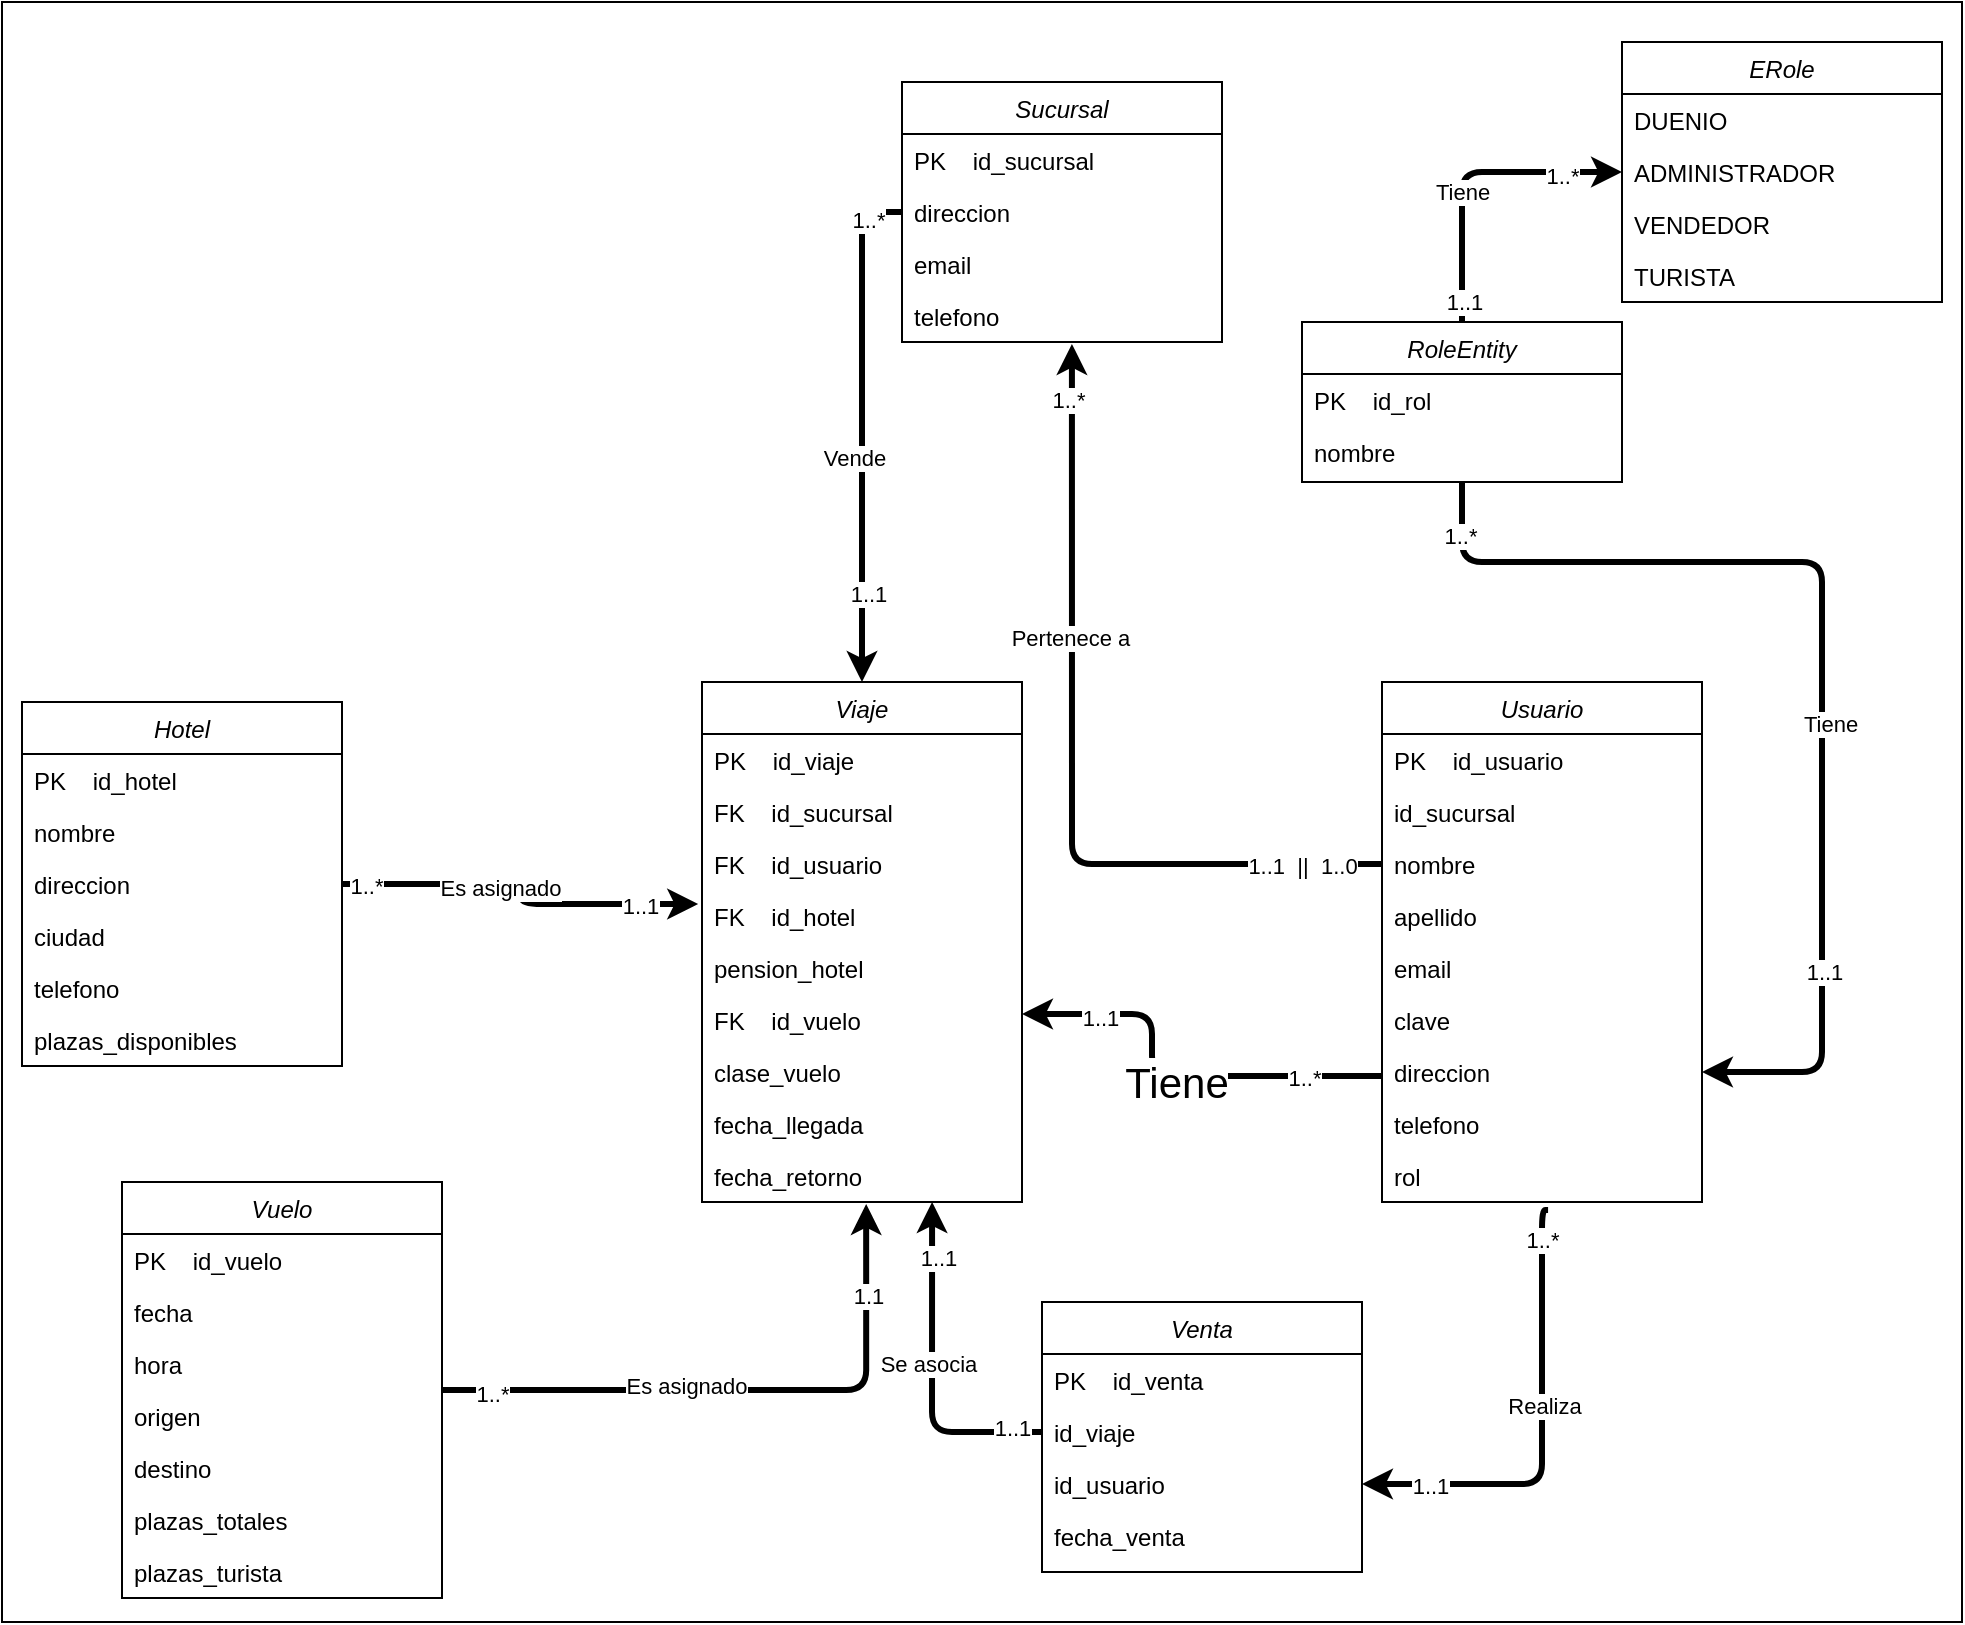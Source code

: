 <mxfile version="26.0.8">
  <diagram id="C5RBs43oDa-KdzZeNtuy" name="Entidad-Relacion">
    <mxGraphModel dx="1065" dy="1752" grid="1" gridSize="10" guides="1" tooltips="1" connect="1" arrows="1" fold="1" page="1" pageScale="1" pageWidth="827" pageHeight="1169" math="0" shadow="0">
      <root>
        <mxCell id="WIyWlLk6GJQsqaUBKTNV-0" />
        <mxCell id="WIyWlLk6GJQsqaUBKTNV-1" parent="WIyWlLk6GJQsqaUBKTNV-0" />
        <mxCell id="QKreOaTCWvi0GZBrj8eg-107" value="" style="rounded=0;whiteSpace=wrap;html=1;" parent="WIyWlLk6GJQsqaUBKTNV-1" vertex="1">
          <mxGeometry x="10" y="-140" width="980" height="810" as="geometry" />
        </mxCell>
        <mxCell id="QKreOaTCWvi0GZBrj8eg-85" style="edgeStyle=orthogonalEdgeStyle;rounded=1;orthogonalLoop=1;jettySize=auto;html=1;entryX=0.513;entryY=1.038;entryDx=0;entryDy=0;entryPerimeter=0;strokeWidth=3;curved=0;" parent="WIyWlLk6GJQsqaUBKTNV-1" source="QKreOaTCWvi0GZBrj8eg-20" target="QKreOaTCWvi0GZBrj8eg-50" edge="1">
          <mxGeometry relative="1" as="geometry">
            <mxPoint x="400" y="494" as="targetPoint" />
          </mxGeometry>
        </mxCell>
        <mxCell id="AW7ebPmsNYtRSQ1fN1Ea-7" value="1.1" style="edgeLabel;html=1;align=center;verticalAlign=middle;resizable=0;points=[];" vertex="1" connectable="0" parent="QKreOaTCWvi0GZBrj8eg-85">
          <mxGeometry x="0.698" y="-1" relative="1" as="geometry">
            <mxPoint as="offset" />
          </mxGeometry>
        </mxCell>
        <mxCell id="AW7ebPmsNYtRSQ1fN1Ea-8" value="Es asignado" style="edgeLabel;html=1;align=center;verticalAlign=middle;resizable=0;points=[];" vertex="1" connectable="0" parent="QKreOaTCWvi0GZBrj8eg-85">
          <mxGeometry x="-0.2" y="2" relative="1" as="geometry">
            <mxPoint as="offset" />
          </mxGeometry>
        </mxCell>
        <mxCell id="AW7ebPmsNYtRSQ1fN1Ea-9" value="1..*" style="edgeLabel;html=1;align=center;verticalAlign=middle;resizable=0;points=[];" vertex="1" connectable="0" parent="QKreOaTCWvi0GZBrj8eg-85">
          <mxGeometry x="-0.836" y="-2" relative="1" as="geometry">
            <mxPoint as="offset" />
          </mxGeometry>
        </mxCell>
        <mxCell id="QKreOaTCWvi0GZBrj8eg-75" value="" style="edgeStyle=orthogonalEdgeStyle;rounded=1;orthogonalLoop=1;jettySize=auto;html=1;strokeWidth=3;curved=0;" parent="WIyWlLk6GJQsqaUBKTNV-1" edge="1">
          <mxGeometry relative="1" as="geometry">
            <mxPoint x="700" y="397" as="sourcePoint" />
            <mxPoint x="520" y="366" as="targetPoint" />
            <Array as="points">
              <mxPoint x="585" y="397" />
              <mxPoint x="585" y="366" />
            </Array>
          </mxGeometry>
        </mxCell>
        <mxCell id="QKreOaTCWvi0GZBrj8eg-80" value="&lt;font style=&quot;font-size: 21px;&quot;&gt;Tiene&lt;/font&gt;" style="edgeLabel;html=1;align=center;verticalAlign=middle;resizable=0;points=[];" parent="QKreOaTCWvi0GZBrj8eg-75" vertex="1" connectable="0">
          <mxGeometry x="-0.021" y="3" relative="1" as="geometry">
            <mxPoint as="offset" />
          </mxGeometry>
        </mxCell>
        <mxCell id="AW7ebPmsNYtRSQ1fN1Ea-4" value="1..*" style="edgeLabel;html=1;align=center;verticalAlign=middle;resizable=0;points=[];" vertex="1" connectable="0" parent="QKreOaTCWvi0GZBrj8eg-75">
          <mxGeometry x="-0.63" y="1" relative="1" as="geometry">
            <mxPoint as="offset" />
          </mxGeometry>
        </mxCell>
        <mxCell id="AW7ebPmsNYtRSQ1fN1Ea-5" value="1..1" style="edgeLabel;html=1;align=center;verticalAlign=middle;resizable=0;points=[];" vertex="1" connectable="0" parent="QKreOaTCWvi0GZBrj8eg-75">
          <mxGeometry x="0.63" y="2" relative="1" as="geometry">
            <mxPoint as="offset" />
          </mxGeometry>
        </mxCell>
        <mxCell id="QKreOaTCWvi0GZBrj8eg-82" value="" style="group" parent="WIyWlLk6GJQsqaUBKTNV-1" vertex="1" connectable="0">
          <mxGeometry x="640" y="200" width="220" height="234" as="geometry" />
        </mxCell>
        <mxCell id="QKreOaTCWvi0GZBrj8eg-65" value="Usuario" style="swimlane;fontStyle=2;align=center;verticalAlign=top;childLayout=stackLayout;horizontal=1;startSize=26;horizontalStack=0;resizeParent=1;resizeLast=0;collapsible=1;marginBottom=0;rounded=0;shadow=0;strokeWidth=1;" parent="QKreOaTCWvi0GZBrj8eg-82" vertex="1">
          <mxGeometry x="60" width="160" height="260" as="geometry">
            <mxRectangle x="280" y="10" width="160" height="26" as="alternateBounds" />
          </mxGeometry>
        </mxCell>
        <mxCell id="QKreOaTCWvi0GZBrj8eg-66" value="PK    id_usuario" style="text;align=left;verticalAlign=top;spacingLeft=4;spacingRight=4;overflow=hidden;rotatable=0;points=[[0,0.5],[1,0.5]];portConstraint=eastwest;" parent="QKreOaTCWvi0GZBrj8eg-65" vertex="1">
          <mxGeometry y="26" width="160" height="26" as="geometry" />
        </mxCell>
        <mxCell id="OjDVBO8eXT-FIkqOJURo-41" value="id_sucursal" style="text;align=left;verticalAlign=top;spacingLeft=4;spacingRight=4;overflow=hidden;rotatable=0;points=[[0,0.5],[1,0.5]];portConstraint=eastwest;rounded=0;shadow=0;html=0;" parent="QKreOaTCWvi0GZBrj8eg-65" vertex="1">
          <mxGeometry y="52" width="160" height="26" as="geometry" />
        </mxCell>
        <mxCell id="QKreOaTCWvi0GZBrj8eg-67" value="nombre" style="text;align=left;verticalAlign=top;spacingLeft=4;spacingRight=4;overflow=hidden;rotatable=0;points=[[0,0.5],[1,0.5]];portConstraint=eastwest;rounded=0;shadow=0;html=0;" parent="QKreOaTCWvi0GZBrj8eg-65" vertex="1">
          <mxGeometry y="78" width="160" height="26" as="geometry" />
        </mxCell>
        <mxCell id="QKreOaTCWvi0GZBrj8eg-68" value="apellido" style="text;align=left;verticalAlign=top;spacingLeft=4;spacingRight=4;overflow=hidden;rotatable=0;points=[[0,0.5],[1,0.5]];portConstraint=eastwest;rounded=0;shadow=0;html=0;" parent="QKreOaTCWvi0GZBrj8eg-65" vertex="1">
          <mxGeometry y="104" width="160" height="26" as="geometry" />
        </mxCell>
        <mxCell id="QKreOaTCWvi0GZBrj8eg-70" value="email" style="text;align=left;verticalAlign=top;spacingLeft=4;spacingRight=4;overflow=hidden;rotatable=0;points=[[0,0.5],[1,0.5]];portConstraint=eastwest;rounded=0;shadow=0;html=0;" parent="QKreOaTCWvi0GZBrj8eg-65" vertex="1">
          <mxGeometry y="130" width="160" height="26" as="geometry" />
        </mxCell>
        <mxCell id="QKreOaTCWvi0GZBrj8eg-73" value="clave" style="text;align=left;verticalAlign=top;spacingLeft=4;spacingRight=4;overflow=hidden;rotatable=0;points=[[0,0.5],[1,0.5]];portConstraint=eastwest;rounded=0;shadow=0;html=0;" parent="QKreOaTCWvi0GZBrj8eg-65" vertex="1">
          <mxGeometry y="156" width="160" height="26" as="geometry" />
        </mxCell>
        <mxCell id="QKreOaTCWvi0GZBrj8eg-69" value="direccion" style="text;align=left;verticalAlign=top;spacingLeft=4;spacingRight=4;overflow=hidden;rotatable=0;points=[[0,0.5],[1,0.5]];portConstraint=eastwest;rounded=0;shadow=0;html=0;" parent="QKreOaTCWvi0GZBrj8eg-65" vertex="1">
          <mxGeometry y="182" width="160" height="26" as="geometry" />
        </mxCell>
        <mxCell id="QKreOaTCWvi0GZBrj8eg-71" value="telefono" style="text;align=left;verticalAlign=top;spacingLeft=4;spacingRight=4;overflow=hidden;rotatable=0;points=[[0,0.5],[1,0.5]];portConstraint=eastwest;rounded=0;shadow=0;html=0;" parent="QKreOaTCWvi0GZBrj8eg-65" vertex="1">
          <mxGeometry y="208" width="160" height="26" as="geometry" />
        </mxCell>
        <mxCell id="OjDVBO8eXT-FIkqOJURo-35" value="rol" style="text;align=left;verticalAlign=top;spacingLeft=4;spacingRight=4;overflow=hidden;rotatable=0;points=[[0,0.5],[1,0.5]];portConstraint=eastwest;rounded=0;shadow=0;html=0;" parent="QKreOaTCWvi0GZBrj8eg-65" vertex="1">
          <mxGeometry y="234" width="160" height="26" as="geometry" />
        </mxCell>
        <mxCell id="QKreOaTCWvi0GZBrj8eg-83" style="edgeStyle=orthogonalEdgeStyle;rounded=1;orthogonalLoop=1;jettySize=auto;html=1;entryX=0.5;entryY=0;entryDx=0;entryDy=0;strokeWidth=3;curved=0;" parent="WIyWlLk6GJQsqaUBKTNV-1" source="zkfFHV4jXpPFQw0GAbJ--2" target="QKreOaTCWvi0GZBrj8eg-39" edge="1">
          <mxGeometry relative="1" as="geometry" />
        </mxCell>
        <mxCell id="AW7ebPmsNYtRSQ1fN1Ea-2" value="Vende" style="edgeLabel;html=1;align=center;verticalAlign=middle;resizable=0;points=[];" vertex="1" connectable="0" parent="QKreOaTCWvi0GZBrj8eg-83">
          <mxGeometry x="0.122" y="-4" relative="1" as="geometry">
            <mxPoint as="offset" />
          </mxGeometry>
        </mxCell>
        <mxCell id="AW7ebPmsNYtRSQ1fN1Ea-3" value="1..*" style="edgeLabel;html=1;align=center;verticalAlign=middle;resizable=0;points=[];" vertex="1" connectable="0" parent="QKreOaTCWvi0GZBrj8eg-83">
          <mxGeometry x="-0.812" y="3" relative="1" as="geometry">
            <mxPoint as="offset" />
          </mxGeometry>
        </mxCell>
        <mxCell id="AW7ebPmsNYtRSQ1fN1Ea-6" value="1..1" style="edgeLabel;html=1;align=center;verticalAlign=middle;resizable=0;points=[];" vertex="1" connectable="0" parent="QKreOaTCWvi0GZBrj8eg-83">
          <mxGeometry x="0.655" y="3" relative="1" as="geometry">
            <mxPoint as="offset" />
          </mxGeometry>
        </mxCell>
        <mxCell id="QKreOaTCWvi0GZBrj8eg-86" style="edgeStyle=orthogonalEdgeStyle;rounded=1;orthogonalLoop=1;jettySize=auto;html=1;entryX=-0.012;entryY=0.269;entryDx=0;entryDy=0;entryPerimeter=0;strokeWidth=3;curved=0;" parent="WIyWlLk6GJQsqaUBKTNV-1" source="QKreOaTCWvi0GZBrj8eg-3" target="QKreOaTCWvi0GZBrj8eg-45" edge="1">
          <mxGeometry relative="1" as="geometry" />
        </mxCell>
        <mxCell id="AW7ebPmsNYtRSQ1fN1Ea-10" value="1..*" style="edgeLabel;html=1;align=center;verticalAlign=middle;resizable=0;points=[];" vertex="1" connectable="0" parent="QKreOaTCWvi0GZBrj8eg-86">
          <mxGeometry x="-0.872" y="-1" relative="1" as="geometry">
            <mxPoint as="offset" />
          </mxGeometry>
        </mxCell>
        <mxCell id="AW7ebPmsNYtRSQ1fN1Ea-11" value="Es asignado" style="edgeLabel;html=1;align=center;verticalAlign=middle;resizable=0;points=[];" vertex="1" connectable="0" parent="QKreOaTCWvi0GZBrj8eg-86">
          <mxGeometry x="-0.16" y="-2" relative="1" as="geometry">
            <mxPoint as="offset" />
          </mxGeometry>
        </mxCell>
        <mxCell id="AW7ebPmsNYtRSQ1fN1Ea-12" value="1..1" style="edgeLabel;html=1;align=center;verticalAlign=middle;resizable=0;points=[];" vertex="1" connectable="0" parent="QKreOaTCWvi0GZBrj8eg-86">
          <mxGeometry x="0.691" y="-1" relative="1" as="geometry">
            <mxPoint as="offset" />
          </mxGeometry>
        </mxCell>
        <mxCell id="QKreOaTCWvi0GZBrj8eg-89" value="" style="group" parent="WIyWlLk6GJQsqaUBKTNV-1" vertex="1" connectable="0">
          <mxGeometry x="460" y="-100" width="220" height="130" as="geometry" />
        </mxCell>
        <mxCell id="zkfFHV4jXpPFQw0GAbJ--0" value="Sucursal" style="swimlane;fontStyle=2;align=center;verticalAlign=top;childLayout=stackLayout;horizontal=1;startSize=26;horizontalStack=0;resizeParent=1;resizeLast=0;collapsible=1;marginBottom=0;rounded=0;shadow=0;strokeWidth=1;" parent="QKreOaTCWvi0GZBrj8eg-89" vertex="1">
          <mxGeometry width="160" height="130" as="geometry">
            <mxRectangle x="20" y="10" width="160" height="26" as="alternateBounds" />
          </mxGeometry>
        </mxCell>
        <mxCell id="zkfFHV4jXpPFQw0GAbJ--1" value="PK    id_sucursal" style="text;align=left;verticalAlign=top;spacingLeft=4;spacingRight=4;overflow=hidden;rotatable=0;points=[[0,0.5],[1,0.5]];portConstraint=eastwest;" parent="zkfFHV4jXpPFQw0GAbJ--0" vertex="1">
          <mxGeometry y="26" width="160" height="26" as="geometry" />
        </mxCell>
        <mxCell id="zkfFHV4jXpPFQw0GAbJ--2" value="direccion" style="text;align=left;verticalAlign=top;spacingLeft=4;spacingRight=4;overflow=hidden;rotatable=0;points=[[0,0.5],[1,0.5]];portConstraint=eastwest;rounded=0;shadow=0;html=0;" parent="zkfFHV4jXpPFQw0GAbJ--0" vertex="1">
          <mxGeometry y="52" width="160" height="26" as="geometry" />
        </mxCell>
        <mxCell id="zkfFHV4jXpPFQw0GAbJ--3" value="email" style="text;align=left;verticalAlign=top;spacingLeft=4;spacingRight=4;overflow=hidden;rotatable=0;points=[[0,0.5],[1,0.5]];portConstraint=eastwest;rounded=0;shadow=0;html=0;" parent="zkfFHV4jXpPFQw0GAbJ--0" vertex="1">
          <mxGeometry y="78" width="160" height="26" as="geometry" />
        </mxCell>
        <mxCell id="QKreOaTCWvi0GZBrj8eg-1" value="telefono" style="text;align=left;verticalAlign=top;spacingLeft=4;spacingRight=4;overflow=hidden;rotatable=0;points=[[0,0.5],[1,0.5]];portConstraint=eastwest;rounded=0;shadow=0;html=0;" parent="zkfFHV4jXpPFQw0GAbJ--0" vertex="1">
          <mxGeometry y="104" width="160" height="26" as="geometry" />
        </mxCell>
        <mxCell id="QKreOaTCWvi0GZBrj8eg-100" value="" style="group" parent="WIyWlLk6GJQsqaUBKTNV-1" vertex="1" connectable="0">
          <mxGeometry x="20" y="210" width="220" height="182" as="geometry" />
        </mxCell>
        <mxCell id="QKreOaTCWvi0GZBrj8eg-3" value="Hotel" style="swimlane;fontStyle=2;align=center;verticalAlign=top;childLayout=stackLayout;horizontal=1;startSize=26;horizontalStack=0;resizeParent=1;resizeLast=0;collapsible=1;marginBottom=0;rounded=0;shadow=0;strokeWidth=1;" parent="QKreOaTCWvi0GZBrj8eg-100" vertex="1">
          <mxGeometry width="160" height="182" as="geometry">
            <mxRectangle x="20" y="50" width="160" height="26" as="alternateBounds" />
          </mxGeometry>
        </mxCell>
        <mxCell id="QKreOaTCWvi0GZBrj8eg-4" value="PK    id_hotel" style="text;align=left;verticalAlign=top;spacingLeft=4;spacingRight=4;overflow=hidden;rotatable=0;points=[[0,0.5],[1,0.5]];portConstraint=eastwest;" parent="QKreOaTCWvi0GZBrj8eg-3" vertex="1">
          <mxGeometry y="26" width="160" height="26" as="geometry" />
        </mxCell>
        <mxCell id="QKreOaTCWvi0GZBrj8eg-5" value="nombre" style="text;align=left;verticalAlign=top;spacingLeft=4;spacingRight=4;overflow=hidden;rotatable=0;points=[[0,0.5],[1,0.5]];portConstraint=eastwest;rounded=0;shadow=0;html=0;" parent="QKreOaTCWvi0GZBrj8eg-3" vertex="1">
          <mxGeometry y="52" width="160" height="26" as="geometry" />
        </mxCell>
        <mxCell id="QKreOaTCWvi0GZBrj8eg-6" value="direccion" style="text;align=left;verticalAlign=top;spacingLeft=4;spacingRight=4;overflow=hidden;rotatable=0;points=[[0,0.5],[1,0.5]];portConstraint=eastwest;rounded=0;shadow=0;html=0;" parent="QKreOaTCWvi0GZBrj8eg-3" vertex="1">
          <mxGeometry y="78" width="160" height="26" as="geometry" />
        </mxCell>
        <mxCell id="QKreOaTCWvi0GZBrj8eg-7" value="ciudad" style="text;align=left;verticalAlign=top;spacingLeft=4;spacingRight=4;overflow=hidden;rotatable=0;points=[[0,0.5],[1,0.5]];portConstraint=eastwest;rounded=0;shadow=0;html=0;" parent="QKreOaTCWvi0GZBrj8eg-3" vertex="1">
          <mxGeometry y="104" width="160" height="26" as="geometry" />
        </mxCell>
        <mxCell id="QKreOaTCWvi0GZBrj8eg-17" value="telefono" style="text;align=left;verticalAlign=top;spacingLeft=4;spacingRight=4;overflow=hidden;rotatable=0;points=[[0,0.5],[1,0.5]];portConstraint=eastwest;rounded=0;shadow=0;html=0;" parent="QKreOaTCWvi0GZBrj8eg-3" vertex="1">
          <mxGeometry y="130" width="160" height="26" as="geometry" />
        </mxCell>
        <mxCell id="QKreOaTCWvi0GZBrj8eg-19" value="plazas_disponibles" style="text;align=left;verticalAlign=top;spacingLeft=4;spacingRight=4;overflow=hidden;rotatable=0;points=[[0,0.5],[1,0.5]];portConstraint=eastwest;rounded=0;shadow=0;html=0;" parent="QKreOaTCWvi0GZBrj8eg-3" vertex="1">
          <mxGeometry y="156" width="160" height="26" as="geometry" />
        </mxCell>
        <mxCell id="QKreOaTCWvi0GZBrj8eg-104" value="" style="group" parent="WIyWlLk6GJQsqaUBKTNV-1" vertex="1" connectable="0">
          <mxGeometry x="300" y="170" width="280" height="320" as="geometry" />
        </mxCell>
        <mxCell id="QKreOaTCWvi0GZBrj8eg-99" value="" style="group" parent="QKreOaTCWvi0GZBrj8eg-104" vertex="1" connectable="0">
          <mxGeometry width="280" height="290" as="geometry" />
        </mxCell>
        <mxCell id="QKreOaTCWvi0GZBrj8eg-91" value="" style="group" parent="QKreOaTCWvi0GZBrj8eg-99" vertex="1" connectable="0">
          <mxGeometry x="60" width="220" height="290" as="geometry" />
        </mxCell>
        <mxCell id="QKreOaTCWvi0GZBrj8eg-81" value="" style="group" parent="QKreOaTCWvi0GZBrj8eg-91" vertex="1" connectable="0">
          <mxGeometry y="30" width="220" height="260" as="geometry" />
        </mxCell>
        <mxCell id="QKreOaTCWvi0GZBrj8eg-39" value="Viaje" style="swimlane;fontStyle=2;align=center;verticalAlign=top;childLayout=stackLayout;horizontal=1;startSize=26;horizontalStack=0;resizeParent=1;resizeLast=0;collapsible=1;marginBottom=0;rounded=0;shadow=0;strokeWidth=1;" parent="QKreOaTCWvi0GZBrj8eg-81" vertex="1">
          <mxGeometry width="160" height="260" as="geometry">
            <mxRectangle x="460" y="10" width="160" height="26" as="alternateBounds" />
          </mxGeometry>
        </mxCell>
        <mxCell id="QKreOaTCWvi0GZBrj8eg-40" value="PK    id_viaje" style="text;align=left;verticalAlign=top;spacingLeft=4;spacingRight=4;overflow=hidden;rotatable=0;points=[[0,0.5],[1,0.5]];portConstraint=eastwest;" parent="QKreOaTCWvi0GZBrj8eg-39" vertex="1">
          <mxGeometry y="26" width="160" height="26" as="geometry" />
        </mxCell>
        <mxCell id="QKreOaTCWvi0GZBrj8eg-42" value="FK    id_sucursal" style="text;align=left;verticalAlign=top;spacingLeft=4;spacingRight=4;overflow=hidden;rotatable=0;points=[[0,0.5],[1,0.5]];portConstraint=eastwest;rounded=0;shadow=0;html=0;" parent="QKreOaTCWvi0GZBrj8eg-39" vertex="1">
          <mxGeometry y="52" width="160" height="26" as="geometry" />
        </mxCell>
        <mxCell id="QKreOaTCWvi0GZBrj8eg-41" value="FK    id_usuario" style="text;align=left;verticalAlign=top;spacingLeft=4;spacingRight=4;overflow=hidden;rotatable=0;points=[[0,0.5],[1,0.5]];portConstraint=eastwest;rounded=0;shadow=0;html=0;" parent="QKreOaTCWvi0GZBrj8eg-39" vertex="1">
          <mxGeometry y="78" width="160" height="26" as="geometry" />
        </mxCell>
        <mxCell id="QKreOaTCWvi0GZBrj8eg-45" value="FK    id_hotel" style="text;align=left;verticalAlign=top;spacingLeft=4;spacingRight=4;overflow=hidden;rotatable=0;points=[[0,0.5],[1,0.5]];portConstraint=eastwest;rounded=0;shadow=0;html=0;" parent="QKreOaTCWvi0GZBrj8eg-39" vertex="1">
          <mxGeometry y="104" width="160" height="26" as="geometry" />
        </mxCell>
        <mxCell id="QKreOaTCWvi0GZBrj8eg-48" value="pension_hotel" style="text;align=left;verticalAlign=top;spacingLeft=4;spacingRight=4;overflow=hidden;rotatable=0;points=[[0,0.5],[1,0.5]];portConstraint=eastwest;rounded=0;shadow=0;html=0;" parent="QKreOaTCWvi0GZBrj8eg-39" vertex="1">
          <mxGeometry y="130" width="160" height="26" as="geometry" />
        </mxCell>
        <mxCell id="QKreOaTCWvi0GZBrj8eg-43" value="FK    id_vuelo" style="text;align=left;verticalAlign=top;spacingLeft=4;spacingRight=4;overflow=hidden;rotatable=0;points=[[0,0.5],[1,0.5]];portConstraint=eastwest;rounded=0;shadow=0;html=0;" parent="QKreOaTCWvi0GZBrj8eg-39" vertex="1">
          <mxGeometry y="156" width="160" height="26" as="geometry" />
        </mxCell>
        <mxCell id="QKreOaTCWvi0GZBrj8eg-44" value="clase_vuelo" style="text;align=left;verticalAlign=top;spacingLeft=4;spacingRight=4;overflow=hidden;rotatable=0;points=[[0,0.5],[1,0.5]];portConstraint=eastwest;rounded=0;shadow=0;html=0;" parent="QKreOaTCWvi0GZBrj8eg-39" vertex="1">
          <mxGeometry y="182" width="160" height="26" as="geometry" />
        </mxCell>
        <mxCell id="QKreOaTCWvi0GZBrj8eg-51" value="fecha_llegada" style="text;align=left;verticalAlign=top;spacingLeft=4;spacingRight=4;overflow=hidden;rotatable=0;points=[[0,0.5],[1,0.5]];portConstraint=eastwest;rounded=0;shadow=0;html=0;" parent="QKreOaTCWvi0GZBrj8eg-39" vertex="1">
          <mxGeometry y="208" width="160" height="26" as="geometry" />
        </mxCell>
        <mxCell id="QKreOaTCWvi0GZBrj8eg-50" value="fecha_retorno" style="text;align=left;verticalAlign=top;spacingLeft=4;spacingRight=4;overflow=hidden;rotatable=0;points=[[0,0.5],[1,0.5]];portConstraint=eastwest;rounded=0;shadow=0;html=0;" parent="QKreOaTCWvi0GZBrj8eg-39" vertex="1">
          <mxGeometry y="234" width="160" height="26" as="geometry" />
        </mxCell>
        <mxCell id="QKreOaTCWvi0GZBrj8eg-105" value="" style="group" parent="WIyWlLk6GJQsqaUBKTNV-1" vertex="1" connectable="0">
          <mxGeometry x="70" y="450" width="220" height="182" as="geometry" />
        </mxCell>
        <mxCell id="QKreOaTCWvi0GZBrj8eg-20" value="Vuelo" style="swimlane;fontStyle=2;align=center;verticalAlign=top;childLayout=stackLayout;horizontal=1;startSize=26;horizontalStack=0;resizeParent=1;resizeLast=0;collapsible=1;marginBottom=0;rounded=0;shadow=0;strokeWidth=1;" parent="QKreOaTCWvi0GZBrj8eg-105" vertex="1">
          <mxGeometry width="160" height="208" as="geometry">
            <mxRectangle x="20" y="94" width="160" height="26" as="alternateBounds" />
          </mxGeometry>
        </mxCell>
        <mxCell id="QKreOaTCWvi0GZBrj8eg-21" value="PK    id_vuelo" style="text;align=left;verticalAlign=top;spacingLeft=4;spacingRight=4;overflow=hidden;rotatable=0;points=[[0,0.5],[1,0.5]];portConstraint=eastwest;" parent="QKreOaTCWvi0GZBrj8eg-20" vertex="1">
          <mxGeometry y="26" width="160" height="26" as="geometry" />
        </mxCell>
        <mxCell id="QKreOaTCWvi0GZBrj8eg-22" value="fecha" style="text;align=left;verticalAlign=top;spacingLeft=4;spacingRight=4;overflow=hidden;rotatable=0;points=[[0,0.5],[1,0.5]];portConstraint=eastwest;rounded=0;shadow=0;html=0;" parent="QKreOaTCWvi0GZBrj8eg-20" vertex="1">
          <mxGeometry y="52" width="160" height="26" as="geometry" />
        </mxCell>
        <mxCell id="OjDVBO8eXT-FIkqOJURo-0" value="hora" style="text;align=left;verticalAlign=top;spacingLeft=4;spacingRight=4;overflow=hidden;rotatable=0;points=[[0,0.5],[1,0.5]];portConstraint=eastwest;rounded=0;shadow=0;html=0;" parent="QKreOaTCWvi0GZBrj8eg-20" vertex="1">
          <mxGeometry y="78" width="160" height="26" as="geometry" />
        </mxCell>
        <mxCell id="QKreOaTCWvi0GZBrj8eg-23" value="origen" style="text;align=left;verticalAlign=top;spacingLeft=4;spacingRight=4;overflow=hidden;rotatable=0;points=[[0,0.5],[1,0.5]];portConstraint=eastwest;rounded=0;shadow=0;html=0;" parent="QKreOaTCWvi0GZBrj8eg-20" vertex="1">
          <mxGeometry y="104" width="160" height="26" as="geometry" />
        </mxCell>
        <mxCell id="QKreOaTCWvi0GZBrj8eg-24" value="destino" style="text;align=left;verticalAlign=top;spacingLeft=4;spacingRight=4;overflow=hidden;rotatable=0;points=[[0,0.5],[1,0.5]];portConstraint=eastwest;rounded=0;shadow=0;html=0;" parent="QKreOaTCWvi0GZBrj8eg-20" vertex="1">
          <mxGeometry y="130" width="160" height="26" as="geometry" />
        </mxCell>
        <mxCell id="QKreOaTCWvi0GZBrj8eg-25" value="plazas_totales" style="text;align=left;verticalAlign=top;spacingLeft=4;spacingRight=4;overflow=hidden;rotatable=0;points=[[0,0.5],[1,0.5]];portConstraint=eastwest;rounded=0;shadow=0;html=0;" parent="QKreOaTCWvi0GZBrj8eg-20" vertex="1">
          <mxGeometry y="156" width="160" height="26" as="geometry" />
        </mxCell>
        <mxCell id="QKreOaTCWvi0GZBrj8eg-26" value="plazas_turista" style="text;align=left;verticalAlign=top;spacingLeft=4;spacingRight=4;overflow=hidden;rotatable=0;points=[[0,0.5],[1,0.5]];portConstraint=eastwest;rounded=0;shadow=0;html=0;" parent="QKreOaTCWvi0GZBrj8eg-20" vertex="1">
          <mxGeometry y="182" width="160" height="26" as="geometry" />
        </mxCell>
        <mxCell id="OjDVBO8eXT-FIkqOJURo-2" value="ERole" style="swimlane;fontStyle=2;align=center;verticalAlign=top;childLayout=stackLayout;horizontal=1;startSize=26;horizontalStack=0;resizeParent=1;resizeLast=0;collapsible=1;marginBottom=0;rounded=0;shadow=0;strokeWidth=1;" parent="WIyWlLk6GJQsqaUBKTNV-1" vertex="1">
          <mxGeometry x="820" y="-120" width="160" height="130" as="geometry">
            <mxRectangle x="280" y="10" width="160" height="26" as="alternateBounds" />
          </mxGeometry>
        </mxCell>
        <mxCell id="OjDVBO8eXT-FIkqOJURo-7" value="DUENIO" style="text;align=left;verticalAlign=top;spacingLeft=4;spacingRight=4;overflow=hidden;rotatable=0;points=[[0,0.5],[1,0.5]];portConstraint=eastwest;rounded=0;shadow=0;html=0;" parent="OjDVBO8eXT-FIkqOJURo-2" vertex="1">
          <mxGeometry y="26" width="160" height="26" as="geometry" />
        </mxCell>
        <mxCell id="OjDVBO8eXT-FIkqOJURo-8" value="ADMINISTRADOR" style="text;align=left;verticalAlign=top;spacingLeft=4;spacingRight=4;overflow=hidden;rotatable=0;points=[[0,0.5],[1,0.5]];portConstraint=eastwest;rounded=0;shadow=0;html=0;" parent="OjDVBO8eXT-FIkqOJURo-2" vertex="1">
          <mxGeometry y="52" width="160" height="26" as="geometry" />
        </mxCell>
        <mxCell id="OjDVBO8eXT-FIkqOJURo-9" value="VENDEDOR" style="text;align=left;verticalAlign=top;spacingLeft=4;spacingRight=4;overflow=hidden;rotatable=0;points=[[0,0.5],[1,0.5]];portConstraint=eastwest;rounded=0;shadow=0;html=0;" parent="OjDVBO8eXT-FIkqOJURo-2" vertex="1">
          <mxGeometry y="78" width="160" height="26" as="geometry" />
        </mxCell>
        <mxCell id="OjDVBO8eXT-FIkqOJURo-10" value="TURISTA" style="text;align=left;verticalAlign=top;spacingLeft=4;spacingRight=4;overflow=hidden;rotatable=0;points=[[0,0.5],[1,0.5]];portConstraint=eastwest;rounded=0;shadow=0;html=0;" parent="OjDVBO8eXT-FIkqOJURo-2" vertex="1">
          <mxGeometry y="104" width="160" height="26" as="geometry" />
        </mxCell>
        <mxCell id="OjDVBO8eXT-FIkqOJURo-36" style="edgeStyle=orthogonalEdgeStyle;rounded=1;orthogonalLoop=1;jettySize=auto;html=1;exitX=0.5;exitY=1;exitDx=0;exitDy=0;entryX=1;entryY=0.5;entryDx=0;entryDy=0;strokeWidth=3;curved=0;" parent="WIyWlLk6GJQsqaUBKTNV-1" source="OjDVBO8eXT-FIkqOJURo-23" target="QKreOaTCWvi0GZBrj8eg-69" edge="1">
          <mxGeometry relative="1" as="geometry">
            <Array as="points">
              <mxPoint x="740" y="140" />
              <mxPoint x="920" y="140" />
              <mxPoint x="920" y="395" />
            </Array>
          </mxGeometry>
        </mxCell>
        <mxCell id="OjDVBO8eXT-FIkqOJURo-37" value="1..*" style="edgeLabel;html=1;align=center;verticalAlign=middle;resizable=0;points=[];" parent="OjDVBO8eXT-FIkqOJURo-36" vertex="1" connectable="0">
          <mxGeometry x="-0.9" y="-1" relative="1" as="geometry">
            <mxPoint as="offset" />
          </mxGeometry>
        </mxCell>
        <mxCell id="OjDVBO8eXT-FIkqOJURo-38" value="1..1" style="edgeLabel;html=1;align=center;verticalAlign=middle;resizable=0;points=[];" parent="OjDVBO8eXT-FIkqOJURo-36" vertex="1" connectable="0">
          <mxGeometry x="0.589" y="1" relative="1" as="geometry">
            <mxPoint as="offset" />
          </mxGeometry>
        </mxCell>
        <mxCell id="AW7ebPmsNYtRSQ1fN1Ea-0" value="Tiene" style="edgeLabel;html=1;align=center;verticalAlign=middle;resizable=0;points=[];" vertex="1" connectable="0" parent="OjDVBO8eXT-FIkqOJURo-36">
          <mxGeometry x="0.125" y="4" relative="1" as="geometry">
            <mxPoint as="offset" />
          </mxGeometry>
        </mxCell>
        <mxCell id="OjDVBO8eXT-FIkqOJURo-23" value="RoleEntity" style="swimlane;fontStyle=2;align=center;verticalAlign=top;childLayout=stackLayout;horizontal=1;startSize=26;horizontalStack=0;resizeParent=1;resizeLast=0;collapsible=1;marginBottom=0;rounded=0;shadow=0;strokeWidth=1;" parent="WIyWlLk6GJQsqaUBKTNV-1" vertex="1">
          <mxGeometry x="660" y="20" width="160" height="80" as="geometry">
            <mxRectangle x="280" y="10" width="160" height="26" as="alternateBounds" />
          </mxGeometry>
        </mxCell>
        <mxCell id="OjDVBO8eXT-FIkqOJURo-24" value="PK    id_rol" style="text;align=left;verticalAlign=top;spacingLeft=4;spacingRight=4;overflow=hidden;rotatable=0;points=[[0,0.5],[1,0.5]];portConstraint=eastwest;rounded=0;shadow=0;html=0;" parent="OjDVBO8eXT-FIkqOJURo-23" vertex="1">
          <mxGeometry y="26" width="160" height="26" as="geometry" />
        </mxCell>
        <mxCell id="OjDVBO8eXT-FIkqOJURo-25" value="nombre" style="text;align=left;verticalAlign=top;spacingLeft=4;spacingRight=4;overflow=hidden;rotatable=0;points=[[0,0.5],[1,0.5]];portConstraint=eastwest;rounded=0;shadow=0;html=0;" parent="OjDVBO8eXT-FIkqOJURo-23" vertex="1">
          <mxGeometry y="52" width="160" height="26" as="geometry" />
        </mxCell>
        <mxCell id="OjDVBO8eXT-FIkqOJURo-29" style="edgeStyle=orthogonalEdgeStyle;rounded=1;orthogonalLoop=1;jettySize=auto;html=1;entryX=0;entryY=0.5;entryDx=0;entryDy=0;curved=0;strokeWidth=3;exitX=0.5;exitY=0;exitDx=0;exitDy=0;" parent="WIyWlLk6GJQsqaUBKTNV-1" source="OjDVBO8eXT-FIkqOJURo-23" target="OjDVBO8eXT-FIkqOJURo-8" edge="1">
          <mxGeometry relative="1" as="geometry">
            <Array as="points">
              <mxPoint x="740" y="-55" />
            </Array>
          </mxGeometry>
        </mxCell>
        <mxCell id="OjDVBO8eXT-FIkqOJURo-33" value="1..1" style="edgeLabel;html=1;align=center;verticalAlign=middle;resizable=0;points=[];" parent="OjDVBO8eXT-FIkqOJURo-29" vertex="1" connectable="0">
          <mxGeometry x="-0.862" y="-1" relative="1" as="geometry">
            <mxPoint as="offset" />
          </mxGeometry>
        </mxCell>
        <mxCell id="OjDVBO8eXT-FIkqOJURo-34" value="1..*" style="edgeLabel;html=1;align=center;verticalAlign=middle;resizable=0;points=[];" parent="OjDVBO8eXT-FIkqOJURo-29" vertex="1" connectable="0">
          <mxGeometry x="0.713" y="-2" relative="1" as="geometry">
            <mxPoint x="-8" as="offset" />
          </mxGeometry>
        </mxCell>
        <mxCell id="AW7ebPmsNYtRSQ1fN1Ea-1" value="Tiene" style="edgeLabel;html=1;align=center;verticalAlign=middle;resizable=0;points=[];" vertex="1" connectable="0" parent="OjDVBO8eXT-FIkqOJURo-29">
          <mxGeometry x="-0.161" relative="1" as="geometry">
            <mxPoint as="offset" />
          </mxGeometry>
        </mxCell>
        <mxCell id="OjDVBO8eXT-FIkqOJURo-42" style="edgeStyle=orthogonalEdgeStyle;rounded=1;orthogonalLoop=1;jettySize=auto;html=1;exitX=0;exitY=0.5;exitDx=0;exitDy=0;entryX=0.531;entryY=1.038;entryDx=0;entryDy=0;entryPerimeter=0;curved=0;strokeWidth=3;" parent="WIyWlLk6GJQsqaUBKTNV-1" source="QKreOaTCWvi0GZBrj8eg-67" target="QKreOaTCWvi0GZBrj8eg-1" edge="1">
          <mxGeometry relative="1" as="geometry" />
        </mxCell>
        <mxCell id="OjDVBO8eXT-FIkqOJURo-43" value="Pertenece a" style="edgeLabel;html=1;align=center;verticalAlign=middle;resizable=0;points=[];" parent="OjDVBO8eXT-FIkqOJURo-42" vertex="1" connectable="0">
          <mxGeometry x="0.291" y="1" relative="1" as="geometry">
            <mxPoint as="offset" />
          </mxGeometry>
        </mxCell>
        <mxCell id="OjDVBO8eXT-FIkqOJURo-44" value="1..*" style="edgeLabel;html=1;align=center;verticalAlign=middle;resizable=0;points=[];" parent="OjDVBO8eXT-FIkqOJURo-42" vertex="1" connectable="0">
          <mxGeometry x="0.865" y="2" relative="1" as="geometry">
            <mxPoint as="offset" />
          </mxGeometry>
        </mxCell>
        <mxCell id="OjDVBO8eXT-FIkqOJURo-45" value="1..1&amp;nbsp; ||&amp;nbsp; 1..0" style="edgeLabel;html=1;align=center;verticalAlign=middle;resizable=0;points=[];" parent="OjDVBO8eXT-FIkqOJURo-42" vertex="1" connectable="0">
          <mxGeometry x="-0.932" y="1" relative="1" as="geometry">
            <mxPoint x="-26" as="offset" />
          </mxGeometry>
        </mxCell>
        <mxCell id="AW7ebPmsNYtRSQ1fN1Ea-13" value="Venta" style="swimlane;fontStyle=2;align=center;verticalAlign=top;childLayout=stackLayout;horizontal=1;startSize=26;horizontalStack=0;resizeParent=1;resizeLast=0;collapsible=1;marginBottom=0;rounded=0;shadow=0;strokeWidth=1;" vertex="1" parent="WIyWlLk6GJQsqaUBKTNV-1">
          <mxGeometry x="530" y="510" width="160" height="135" as="geometry">
            <mxRectangle x="280" y="10" width="160" height="26" as="alternateBounds" />
          </mxGeometry>
        </mxCell>
        <mxCell id="AW7ebPmsNYtRSQ1fN1Ea-14" value="PK    id_venta" style="text;align=left;verticalAlign=top;spacingLeft=4;spacingRight=4;overflow=hidden;rotatable=0;points=[[0,0.5],[1,0.5]];portConstraint=eastwest;" vertex="1" parent="AW7ebPmsNYtRSQ1fN1Ea-13">
          <mxGeometry y="26" width="160" height="26" as="geometry" />
        </mxCell>
        <mxCell id="AW7ebPmsNYtRSQ1fN1Ea-15" value="id_viaje" style="text;align=left;verticalAlign=top;spacingLeft=4;spacingRight=4;overflow=hidden;rotatable=0;points=[[0,0.5],[1,0.5]];portConstraint=eastwest;rounded=0;shadow=0;html=0;" vertex="1" parent="AW7ebPmsNYtRSQ1fN1Ea-13">
          <mxGeometry y="52" width="160" height="26" as="geometry" />
        </mxCell>
        <mxCell id="AW7ebPmsNYtRSQ1fN1Ea-16" value="id_usuario" style="text;align=left;verticalAlign=top;spacingLeft=4;spacingRight=4;overflow=hidden;rotatable=0;points=[[0,0.5],[1,0.5]];portConstraint=eastwest;rounded=0;shadow=0;html=0;" vertex="1" parent="AW7ebPmsNYtRSQ1fN1Ea-13">
          <mxGeometry y="78" width="160" height="26" as="geometry" />
        </mxCell>
        <mxCell id="AW7ebPmsNYtRSQ1fN1Ea-19" value="fecha_venta" style="text;align=left;verticalAlign=top;spacingLeft=4;spacingRight=4;overflow=hidden;rotatable=0;points=[[0,0.5],[1,0.5]];portConstraint=eastwest;rounded=0;shadow=0;html=0;" vertex="1" parent="AW7ebPmsNYtRSQ1fN1Ea-13">
          <mxGeometry y="104" width="160" height="26" as="geometry" />
        </mxCell>
        <mxCell id="AW7ebPmsNYtRSQ1fN1Ea-23" style="edgeStyle=orthogonalEdgeStyle;rounded=1;orthogonalLoop=1;jettySize=auto;html=1;exitX=0.519;exitY=1.154;exitDx=0;exitDy=0;entryX=1;entryY=0.5;entryDx=0;entryDy=0;exitPerimeter=0;curved=0;strokeWidth=3;" edge="1" parent="WIyWlLk6GJQsqaUBKTNV-1" source="OjDVBO8eXT-FIkqOJURo-35" target="AW7ebPmsNYtRSQ1fN1Ea-16">
          <mxGeometry relative="1" as="geometry">
            <Array as="points">
              <mxPoint x="780" y="464" />
              <mxPoint x="780" y="601" />
            </Array>
          </mxGeometry>
        </mxCell>
        <mxCell id="AW7ebPmsNYtRSQ1fN1Ea-24" value="1..*" style="edgeLabel;html=1;align=center;verticalAlign=middle;resizable=0;points=[];" vertex="1" connectable="0" parent="AW7ebPmsNYtRSQ1fN1Ea-23">
          <mxGeometry x="-0.843" relative="1" as="geometry">
            <mxPoint as="offset" />
          </mxGeometry>
        </mxCell>
        <mxCell id="AW7ebPmsNYtRSQ1fN1Ea-25" value="1..1" style="edgeLabel;html=1;align=center;verticalAlign=middle;resizable=0;points=[];" vertex="1" connectable="0" parent="AW7ebPmsNYtRSQ1fN1Ea-23">
          <mxGeometry x="0.704" y="1" relative="1" as="geometry">
            <mxPoint as="offset" />
          </mxGeometry>
        </mxCell>
        <mxCell id="AW7ebPmsNYtRSQ1fN1Ea-26" value="Realiza" style="edgeLabel;html=1;align=center;verticalAlign=middle;resizable=0;points=[];" vertex="1" connectable="0" parent="AW7ebPmsNYtRSQ1fN1Ea-23">
          <mxGeometry x="-0.121" y="1" relative="1" as="geometry">
            <mxPoint as="offset" />
          </mxGeometry>
        </mxCell>
        <mxCell id="AW7ebPmsNYtRSQ1fN1Ea-27" style="edgeStyle=orthogonalEdgeStyle;rounded=1;orthogonalLoop=1;jettySize=auto;html=1;exitX=0;exitY=0.5;exitDx=0;exitDy=0;entryX=0.719;entryY=1;entryDx=0;entryDy=0;entryPerimeter=0;curved=0;strokeWidth=3;" edge="1" parent="WIyWlLk6GJQsqaUBKTNV-1" source="AW7ebPmsNYtRSQ1fN1Ea-15" target="QKreOaTCWvi0GZBrj8eg-50">
          <mxGeometry relative="1" as="geometry" />
        </mxCell>
        <mxCell id="AW7ebPmsNYtRSQ1fN1Ea-28" value="1..1" style="edgeLabel;html=1;align=center;verticalAlign=middle;resizable=0;points=[];" vertex="1" connectable="0" parent="AW7ebPmsNYtRSQ1fN1Ea-27">
          <mxGeometry x="0.671" y="-3" relative="1" as="geometry">
            <mxPoint as="offset" />
          </mxGeometry>
        </mxCell>
        <mxCell id="AW7ebPmsNYtRSQ1fN1Ea-29" value="1..1" style="edgeLabel;html=1;align=center;verticalAlign=middle;resizable=0;points=[];" vertex="1" connectable="0" parent="AW7ebPmsNYtRSQ1fN1Ea-27">
          <mxGeometry x="-0.824" y="-2" relative="1" as="geometry">
            <mxPoint as="offset" />
          </mxGeometry>
        </mxCell>
        <mxCell id="AW7ebPmsNYtRSQ1fN1Ea-30" value="Se asocia" style="edgeLabel;html=1;align=center;verticalAlign=middle;resizable=0;points=[];" vertex="1" connectable="0" parent="AW7ebPmsNYtRSQ1fN1Ea-27">
          <mxGeometry x="0.047" y="2" relative="1" as="geometry">
            <mxPoint as="offset" />
          </mxGeometry>
        </mxCell>
      </root>
    </mxGraphModel>
  </diagram>
</mxfile>
